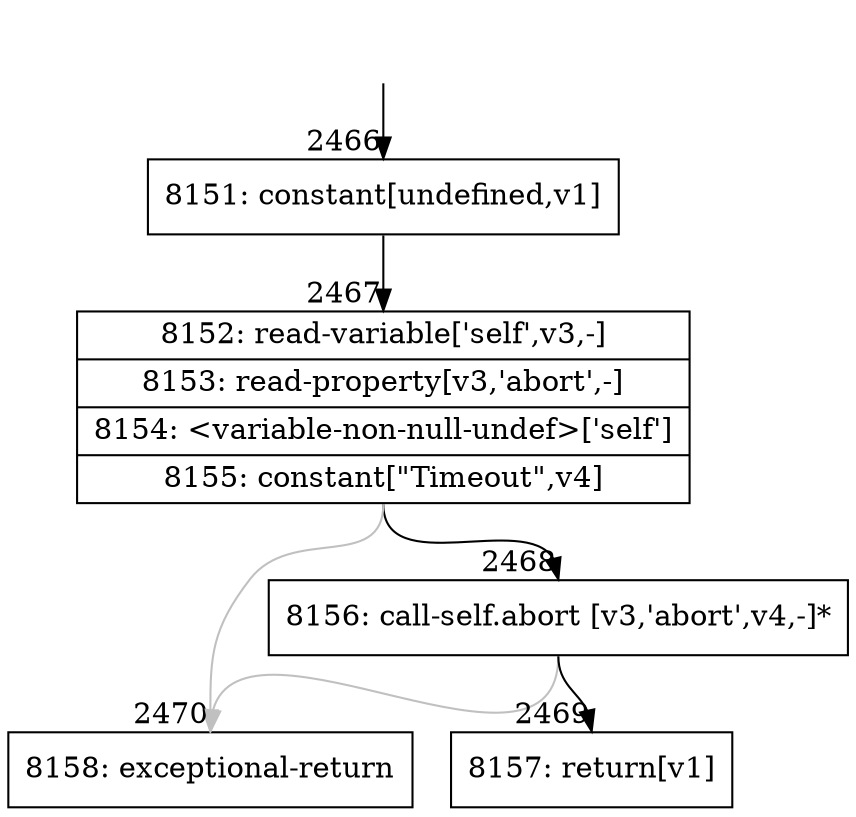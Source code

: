 digraph {
rankdir="TD"
BB_entry124[shape=none,label=""];
BB_entry124 -> BB2466 [tailport=s, headport=n, headlabel="    2466"]
BB2466 [shape=record label="{8151: constant[undefined,v1]}" ] 
BB2466 -> BB2467 [tailport=s, headport=n, headlabel="      2467"]
BB2467 [shape=record label="{8152: read-variable['self',v3,-]|8153: read-property[v3,'abort',-]|8154: \<variable-non-null-undef\>['self']|8155: constant[\"Timeout\",v4]}" ] 
BB2467 -> BB2468 [tailport=s, headport=n, headlabel="      2468"]
BB2467 -> BB2470 [tailport=s, headport=n, color=gray, headlabel="      2470"]
BB2468 [shape=record label="{8156: call-self.abort [v3,'abort',v4,-]*}" ] 
BB2468 -> BB2469 [tailport=s, headport=n, headlabel="      2469"]
BB2468 -> BB2470 [tailport=s, headport=n, color=gray]
BB2469 [shape=record label="{8157: return[v1]}" ] 
BB2470 [shape=record label="{8158: exceptional-return}" ] 
//#$~ 4442
}
